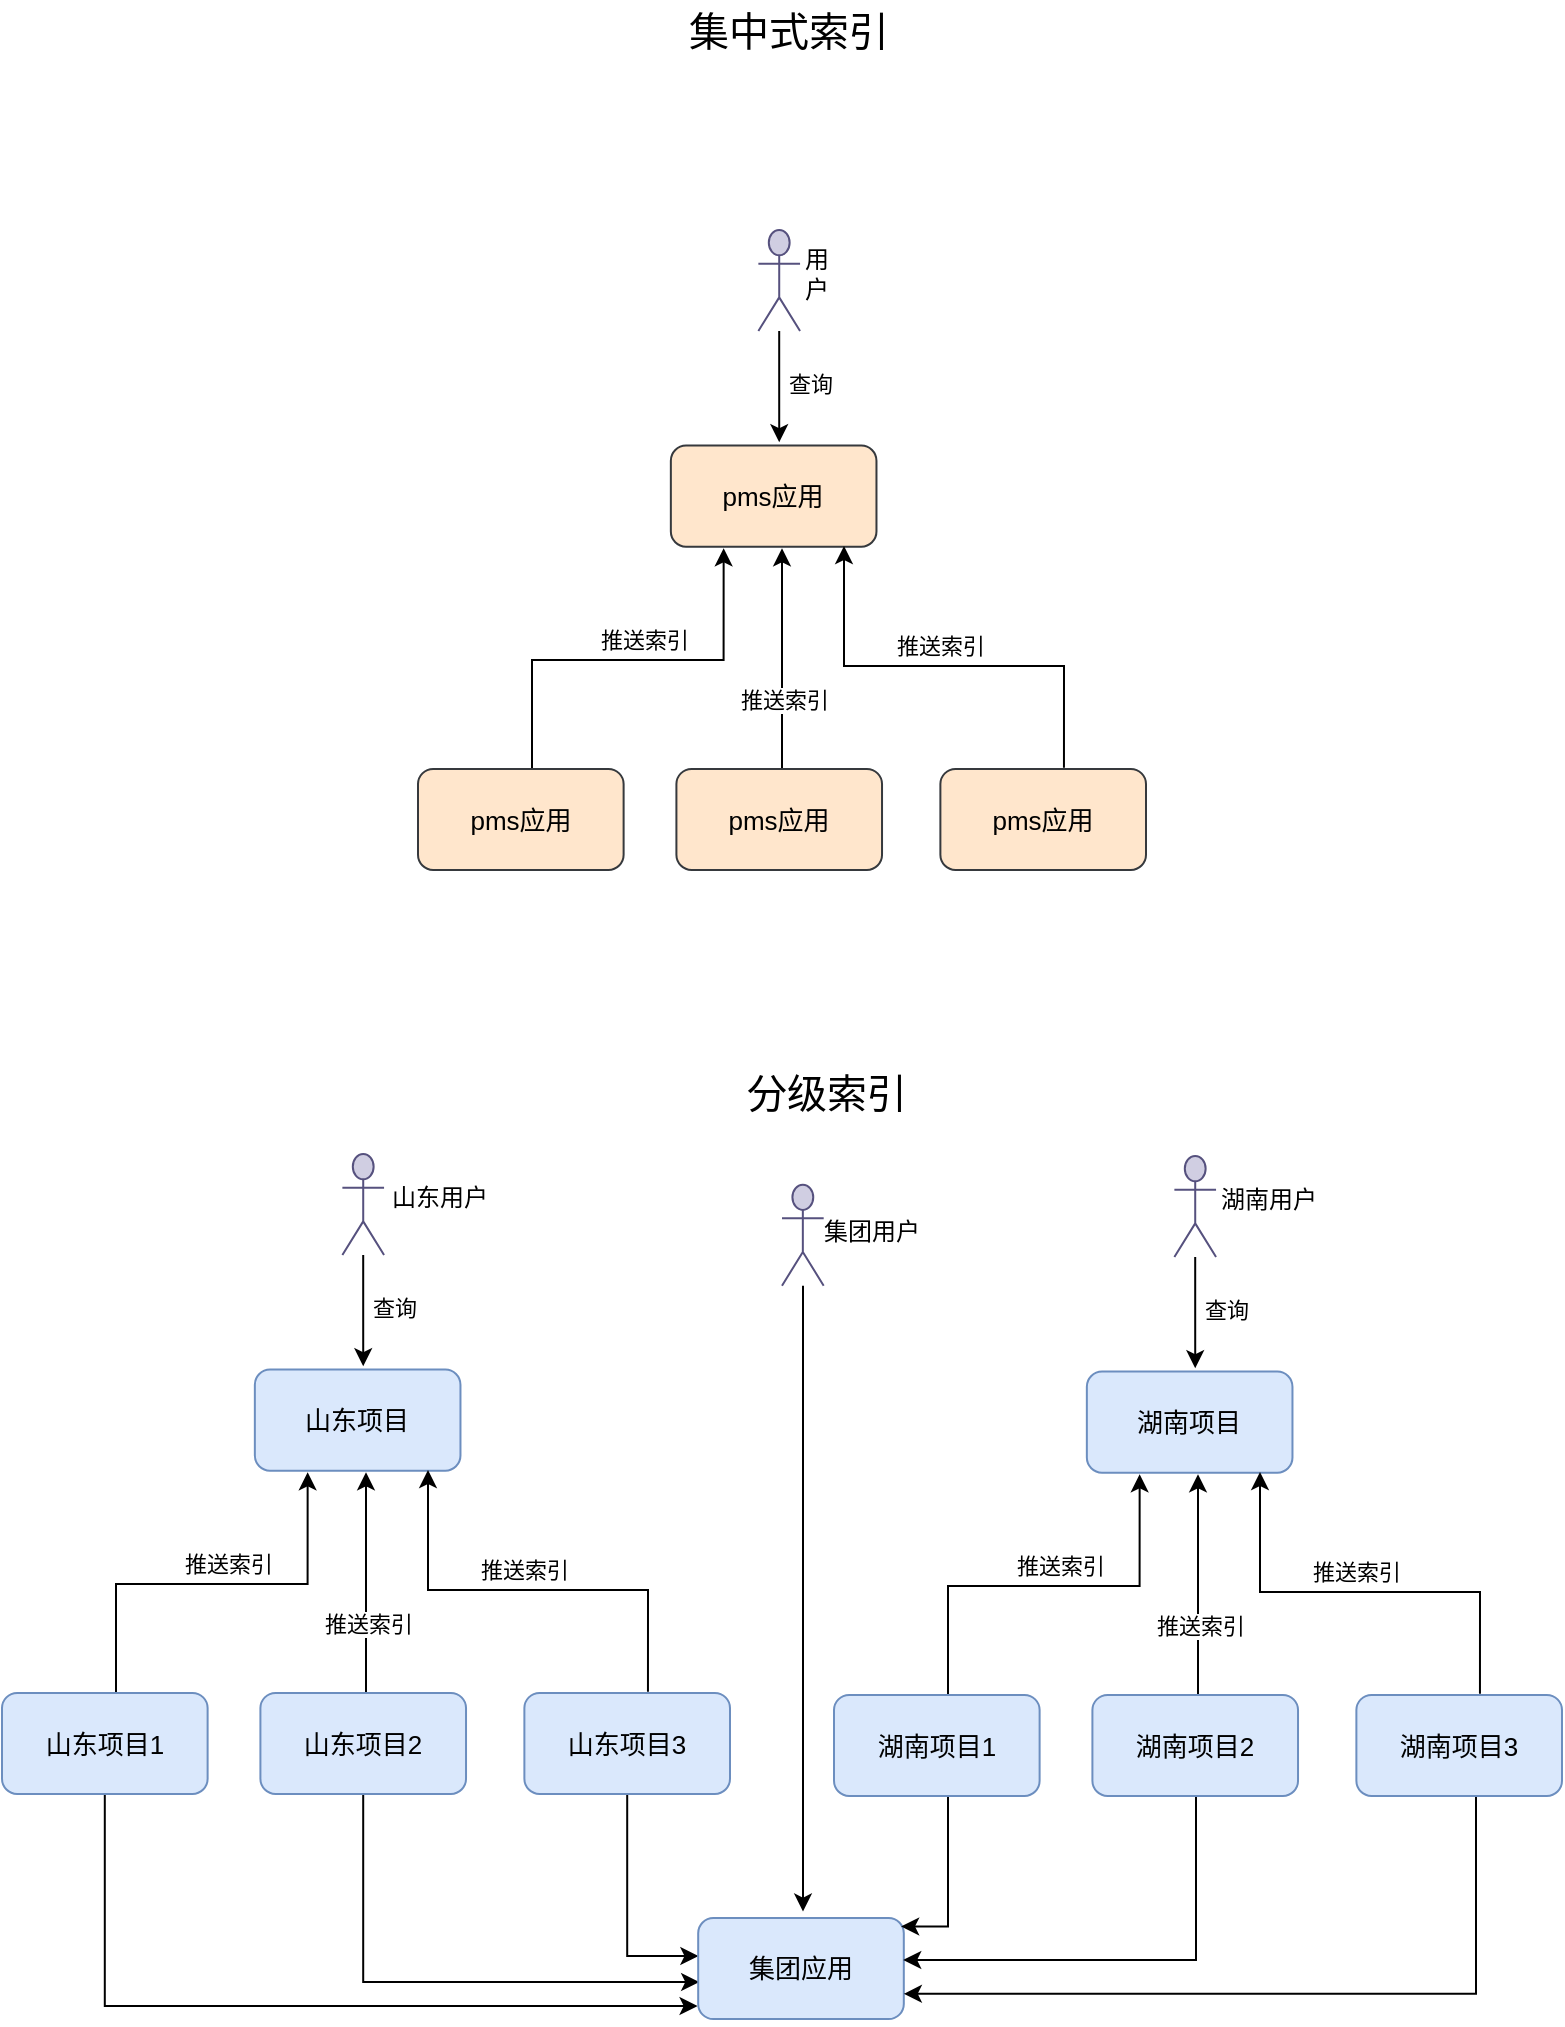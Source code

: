 <mxfile version="17.1.3" type="github">
  <diagram id="IxEaBiBY9RQ0BZ5e8lzB" name="Page-1">
    <mxGraphModel dx="2034" dy="684" grid="0" gridSize="10" guides="1" tooltips="1" connect="1" arrows="1" fold="1" page="0" pageScale="1" pageWidth="827" pageHeight="1169" math="0" shadow="0">
      <root>
        <mxCell id="0" />
        <mxCell id="1" parent="0" />
        <mxCell id="cor3wmo5FigD4dXmAoRj-24" value="集中式索引" style="text;html=1;strokeColor=none;fillColor=none;align=center;verticalAlign=middle;whiteSpace=wrap;rounded=0;shadow=0;glass=0;dashed=1;sketch=0;fontSize=20;" parent="1" vertex="1">
          <mxGeometry x="-248" y="104" width="205" height="30" as="geometry" />
        </mxCell>
        <mxCell id="QXWCF3GEC1Rd_kHdMB5l-18" value="分级索引" style="text;html=1;strokeColor=none;fillColor=none;align=center;verticalAlign=middle;whiteSpace=wrap;rounded=0;shadow=0;glass=0;dashed=1;sketch=0;fontSize=20;" vertex="1" parent="1">
          <mxGeometry x="-229" y="635" width="205" height="30" as="geometry" />
        </mxCell>
        <mxCell id="QXWCF3GEC1Rd_kHdMB5l-98" value="" style="group" vertex="1" connectable="0" parent="1">
          <mxGeometry x="-331" y="219" width="364" height="320" as="geometry" />
        </mxCell>
        <mxCell id="QXWCF3GEC1Rd_kHdMB5l-47" style="edgeStyle=orthogonalEdgeStyle;rounded=0;orthogonalLoop=1;jettySize=auto;html=1;endArrow=classic;endFill=1;" edge="1" parent="QXWCF3GEC1Rd_kHdMB5l-98" source="cor3wmo5FigD4dXmAoRj-1">
          <mxGeometry relative="1" as="geometry">
            <mxPoint x="180.611" y="106.105" as="targetPoint" />
          </mxGeometry>
        </mxCell>
        <mxCell id="QXWCF3GEC1Rd_kHdMB5l-48" value="查询" style="edgeLabel;html=1;align=center;verticalAlign=middle;resizable=0;points=[];" vertex="1" connectable="0" parent="QXWCF3GEC1Rd_kHdMB5l-47">
          <mxGeometry x="-0.287" y="1" relative="1" as="geometry">
            <mxPoint x="14" y="6" as="offset" />
          </mxGeometry>
        </mxCell>
        <mxCell id="cor3wmo5FigD4dXmAoRj-1" value="" style="shape=umlActor;verticalLabelPosition=bottom;verticalAlign=top;html=1;outlineConnect=0;fillColor=#d0cee2;strokeColor=#56517e;fontSize=13;" parent="QXWCF3GEC1Rd_kHdMB5l-98" vertex="1">
          <mxGeometry x="170.191" width="20.84" height="50.526" as="geometry" />
        </mxCell>
        <mxCell id="QXWCF3GEC1Rd_kHdMB5l-7" style="edgeStyle=orthogonalEdgeStyle;rounded=0;orthogonalLoop=1;jettySize=auto;html=1;endArrow=classic;endFill=1;" edge="1" parent="QXWCF3GEC1Rd_kHdMB5l-98" source="cor3wmo5FigD4dXmAoRj-25">
          <mxGeometry relative="1" as="geometry">
            <mxPoint x="152.824" y="159.158" as="targetPoint" />
            <Array as="points">
              <mxPoint x="57" y="215" />
              <mxPoint x="153" y="215" />
            </Array>
          </mxGeometry>
        </mxCell>
        <mxCell id="QXWCF3GEC1Rd_kHdMB5l-8" value="推送索引" style="edgeLabel;html=1;align=center;verticalAlign=middle;resizable=0;points=[];" vertex="1" connectable="0" parent="QXWCF3GEC1Rd_kHdMB5l-7">
          <mxGeometry x="-0.129" y="-1" relative="1" as="geometry">
            <mxPoint x="20" y="-11" as="offset" />
          </mxGeometry>
        </mxCell>
        <mxCell id="cor3wmo5FigD4dXmAoRj-25" value="pms应用" style="rounded=1;whiteSpace=wrap;html=1;shadow=0;glass=0;sketch=0;fontSize=13;fillColor=#FFE6CC;strokeColor=#36393d;" parent="QXWCF3GEC1Rd_kHdMB5l-98" vertex="1">
          <mxGeometry y="269.474" width="102.809" height="50.526" as="geometry" />
        </mxCell>
        <mxCell id="cor3wmo5FigD4dXmAoRj-27" value="pms应用" style="rounded=1;whiteSpace=wrap;html=1;shadow=0;glass=0;sketch=0;fontSize=13;fillColor=#FFE6CC;strokeColor=#36393d;" parent="QXWCF3GEC1Rd_kHdMB5l-98" vertex="1">
          <mxGeometry x="261.191" y="269.474" width="102.809" height="50.526" as="geometry" />
        </mxCell>
        <mxCell id="QXWCF3GEC1Rd_kHdMB5l-3" style="edgeStyle=orthogonalEdgeStyle;rounded=0;orthogonalLoop=1;jettySize=auto;html=1;exitX=1;exitY=0.5;exitDx=0;exitDy=0;endArrow=classic;endFill=1;" edge="1" parent="QXWCF3GEC1Rd_kHdMB5l-98" source="cor3wmo5FigD4dXmAoRj-28">
          <mxGeometry relative="1" as="geometry">
            <mxPoint x="182" y="159.158" as="targetPoint" />
            <Array as="points">
              <mxPoint x="182" y="294.737" />
            </Array>
          </mxGeometry>
        </mxCell>
        <mxCell id="QXWCF3GEC1Rd_kHdMB5l-11" value="推送索引" style="edgeLabel;html=1;align=center;verticalAlign=middle;resizable=0;points=[];" vertex="1" connectable="0" parent="QXWCF3GEC1Rd_kHdMB5l-3">
          <mxGeometry x="-0.541" relative="1" as="geometry">
            <mxPoint x="4" y="-10" as="offset" />
          </mxGeometry>
        </mxCell>
        <mxCell id="QXWCF3GEC1Rd_kHdMB5l-45" value="推送索引" style="edgeLabel;html=1;align=center;verticalAlign=middle;resizable=0;points=[];" vertex="1" connectable="0" parent="QXWCF3GEC1Rd_kHdMB5l-3">
          <mxGeometry x="0.167" y="-1" relative="1" as="geometry">
            <mxPoint y="-1" as="offset" />
          </mxGeometry>
        </mxCell>
        <mxCell id="cor3wmo5FigD4dXmAoRj-28" value="pms应用" style="rounded=1;whiteSpace=wrap;html=1;shadow=0;glass=0;sketch=0;fontSize=13;fillColor=#FFE6CC;strokeColor=#36393d;" parent="QXWCF3GEC1Rd_kHdMB5l-98" vertex="1">
          <mxGeometry x="129.206" y="269.474" width="102.809" height="50.526" as="geometry" />
        </mxCell>
        <mxCell id="QXWCF3GEC1Rd_kHdMB5l-1" value="pms应用" style="rounded=1;whiteSpace=wrap;html=1;shadow=0;glass=0;sketch=0;fontSize=13;fillColor=#FFE6CC;strokeColor=#36393d;" vertex="1" parent="QXWCF3GEC1Rd_kHdMB5l-98">
          <mxGeometry x="126.427" y="107.789" width="102.809" height="50.526" as="geometry" />
        </mxCell>
        <mxCell id="QXWCF3GEC1Rd_kHdMB5l-4" style="edgeStyle=orthogonalEdgeStyle;rounded=0;orthogonalLoop=1;jettySize=auto;html=1;exitX=0.601;exitY=-0.012;exitDx=0;exitDy=0;endArrow=classic;endFill=1;exitPerimeter=0;" edge="1" parent="QXWCF3GEC1Rd_kHdMB5l-98" source="cor3wmo5FigD4dXmAoRj-27">
          <mxGeometry relative="1" as="geometry">
            <mxPoint x="213" y="158" as="targetPoint" />
            <Array as="points">
              <mxPoint x="323" y="218" />
              <mxPoint x="213" y="218" />
            </Array>
          </mxGeometry>
        </mxCell>
        <mxCell id="QXWCF3GEC1Rd_kHdMB5l-9" value="&lt;span style=&quot;color: rgba(0 , 0 , 0 , 0) ; font-family: monospace ; font-size: 0px&quot;&gt;%3CmxGraphModel%3E%3Croot%3E%3CmxCell%20id%3D%220%22%2F%3E%3CmxCell%20id%3D%221%22%20parent%3D%220%22%2F%3E%3CmxCell%20id%3D%222%22%20value%3D%22%E8%BF%9C%E7%A8%8Bpms%E5%BA%94%E7%94%A8%22%20style%3D%22rounded%3D1%3BwhiteSpace%3Dwrap%3Bhtml%3D1%3Bshadow%3D0%3Bglass%3D0%3Bsketch%3D0%3BfontSize%3D13%3BfillColor%3D%23FFE6CC%3BstrokeColor%3D%2336393d%3B%22%20vertex%3D%221%22%20parent%3D%221%22%3E%3CmxGeometry%20x%3D%22-298%22%20y%3D%22304%22%20width%3D%22148%22%20height%3D%2260%22%20as%3D%22geometry%22%2F%3E%3C%2FmxCell%3E%3C%2Froot%3E%3C%2FmxGraphModel%3E&lt;/span&gt;" style="edgeLabel;html=1;align=center;verticalAlign=middle;resizable=0;points=[];" vertex="1" connectable="0" parent="QXWCF3GEC1Rd_kHdMB5l-4">
          <mxGeometry x="-0.079" y="-2" relative="1" as="geometry">
            <mxPoint y="1" as="offset" />
          </mxGeometry>
        </mxCell>
        <mxCell id="QXWCF3GEC1Rd_kHdMB5l-10" value="推送索引" style="edgeLabel;html=1;align=center;verticalAlign=middle;resizable=0;points=[];" vertex="1" connectable="0" parent="QXWCF3GEC1Rd_kHdMB5l-4">
          <mxGeometry x="-0.206" y="3" relative="1" as="geometry">
            <mxPoint x="-26" y="-13" as="offset" />
          </mxGeometry>
        </mxCell>
        <mxCell id="QXWCF3GEC1Rd_kHdMB5l-14" value="用户" style="text;html=1;strokeColor=none;fillColor=none;align=center;verticalAlign=middle;whiteSpace=wrap;rounded=0;" vertex="1" parent="QXWCF3GEC1Rd_kHdMB5l-98">
          <mxGeometry x="188.252" y="14.316" width="22.924" height="16" as="geometry" />
        </mxCell>
        <mxCell id="QXWCF3GEC1Rd_kHdMB5l-100" style="edgeStyle=orthogonalEdgeStyle;rounded=0;orthogonalLoop=1;jettySize=auto;html=1;endArrow=classic;endFill=1;" edge="1" parent="1" source="QXWCF3GEC1Rd_kHdMB5l-102">
          <mxGeometry relative="1" as="geometry">
            <mxPoint x="-358.389" y="787.105" as="targetPoint" />
          </mxGeometry>
        </mxCell>
        <mxCell id="QXWCF3GEC1Rd_kHdMB5l-101" value="查询" style="edgeLabel;html=1;align=center;verticalAlign=middle;resizable=0;points=[];" vertex="1" connectable="0" parent="QXWCF3GEC1Rd_kHdMB5l-100">
          <mxGeometry x="-0.287" y="1" relative="1" as="geometry">
            <mxPoint x="14" y="6" as="offset" />
          </mxGeometry>
        </mxCell>
        <mxCell id="QXWCF3GEC1Rd_kHdMB5l-103" style="edgeStyle=orthogonalEdgeStyle;rounded=0;orthogonalLoop=1;jettySize=auto;html=1;endArrow=classic;endFill=1;" edge="1" parent="1" source="QXWCF3GEC1Rd_kHdMB5l-105">
          <mxGeometry relative="1" as="geometry">
            <mxPoint x="-386.176" y="840.158" as="targetPoint" />
            <Array as="points">
              <mxPoint x="-482" y="896" />
              <mxPoint x="-386" y="896" />
            </Array>
          </mxGeometry>
        </mxCell>
        <mxCell id="QXWCF3GEC1Rd_kHdMB5l-104" value="推送索引" style="edgeLabel;html=1;align=center;verticalAlign=middle;resizable=0;points=[];" vertex="1" connectable="0" parent="QXWCF3GEC1Rd_kHdMB5l-103">
          <mxGeometry x="-0.129" y="-1" relative="1" as="geometry">
            <mxPoint x="20" y="-11" as="offset" />
          </mxGeometry>
        </mxCell>
        <mxCell id="QXWCF3GEC1Rd_kHdMB5l-134" style="edgeStyle=orthogonalEdgeStyle;rounded=0;orthogonalLoop=1;jettySize=auto;html=1;endArrow=classic;endFill=1;entryX=-0.003;entryY=0.887;entryDx=0;entryDy=0;entryPerimeter=0;" edge="1" parent="1" source="QXWCF3GEC1Rd_kHdMB5l-105" target="QXWCF3GEC1Rd_kHdMB5l-133">
          <mxGeometry relative="1" as="geometry">
            <mxPoint x="-210" y="1108" as="targetPoint" />
            <Array as="points">
              <mxPoint x="-488" y="1107" />
              <mxPoint x="-191" y="1107" />
            </Array>
          </mxGeometry>
        </mxCell>
        <mxCell id="QXWCF3GEC1Rd_kHdMB5l-105" value="山东项目1" style="rounded=1;whiteSpace=wrap;html=1;shadow=0;glass=0;sketch=0;fontSize=13;fillColor=#dae8fc;strokeColor=#6c8ebf;" vertex="1" parent="1">
          <mxGeometry x="-539" y="950.474" width="102.809" height="50.526" as="geometry" />
        </mxCell>
        <mxCell id="QXWCF3GEC1Rd_kHdMB5l-136" style="edgeStyle=orthogonalEdgeStyle;rounded=0;orthogonalLoop=1;jettySize=auto;html=1;entryX=0.001;entryY=0.364;entryDx=0;entryDy=0;endArrow=classic;endFill=1;entryPerimeter=0;" edge="1" parent="1" source="QXWCF3GEC1Rd_kHdMB5l-106" target="QXWCF3GEC1Rd_kHdMB5l-133">
          <mxGeometry relative="1" as="geometry">
            <Array as="points">
              <mxPoint x="-226" y="1082" />
              <mxPoint x="-191" y="1082" />
            </Array>
          </mxGeometry>
        </mxCell>
        <mxCell id="QXWCF3GEC1Rd_kHdMB5l-106" value="山东项目3" style="rounded=1;whiteSpace=wrap;html=1;shadow=0;glass=0;sketch=0;fontSize=13;fillColor=#dae8fc;strokeColor=#6c8ebf;" vertex="1" parent="1">
          <mxGeometry x="-277.809" y="950.474" width="102.809" height="50.526" as="geometry" />
        </mxCell>
        <mxCell id="QXWCF3GEC1Rd_kHdMB5l-107" style="edgeStyle=orthogonalEdgeStyle;rounded=0;orthogonalLoop=1;jettySize=auto;html=1;exitX=1;exitY=0.5;exitDx=0;exitDy=0;endArrow=classic;endFill=1;" edge="1" parent="1" source="QXWCF3GEC1Rd_kHdMB5l-110">
          <mxGeometry relative="1" as="geometry">
            <mxPoint x="-357" y="840.158" as="targetPoint" />
            <Array as="points">
              <mxPoint x="-357" y="975.737" />
            </Array>
          </mxGeometry>
        </mxCell>
        <mxCell id="QXWCF3GEC1Rd_kHdMB5l-108" value="推送索引" style="edgeLabel;html=1;align=center;verticalAlign=middle;resizable=0;points=[];" vertex="1" connectable="0" parent="QXWCF3GEC1Rd_kHdMB5l-107">
          <mxGeometry x="-0.541" relative="1" as="geometry">
            <mxPoint x="4" y="-10" as="offset" />
          </mxGeometry>
        </mxCell>
        <mxCell id="QXWCF3GEC1Rd_kHdMB5l-109" value="推送索引" style="edgeLabel;html=1;align=center;verticalAlign=middle;resizable=0;points=[];" vertex="1" connectable="0" parent="QXWCF3GEC1Rd_kHdMB5l-107">
          <mxGeometry x="0.167" y="-1" relative="1" as="geometry">
            <mxPoint y="-1" as="offset" />
          </mxGeometry>
        </mxCell>
        <mxCell id="QXWCF3GEC1Rd_kHdMB5l-135" style="edgeStyle=orthogonalEdgeStyle;rounded=0;orthogonalLoop=1;jettySize=auto;html=1;entryX=0.005;entryY=0.625;entryDx=0;entryDy=0;endArrow=classic;endFill=1;entryPerimeter=0;" edge="1" parent="1" source="QXWCF3GEC1Rd_kHdMB5l-110" target="QXWCF3GEC1Rd_kHdMB5l-133">
          <mxGeometry relative="1" as="geometry">
            <Array as="points">
              <mxPoint x="-358" y="1095" />
              <mxPoint x="-190" y="1095" />
            </Array>
          </mxGeometry>
        </mxCell>
        <mxCell id="QXWCF3GEC1Rd_kHdMB5l-110" value="山东项目2" style="rounded=1;whiteSpace=wrap;html=1;shadow=0;glass=0;sketch=0;fontSize=13;fillColor=#dae8fc;strokeColor=#6c8ebf;" vertex="1" parent="1">
          <mxGeometry x="-409.794" y="950.474" width="102.809" height="50.526" as="geometry" />
        </mxCell>
        <mxCell id="QXWCF3GEC1Rd_kHdMB5l-111" value="山东项目" style="rounded=1;whiteSpace=wrap;html=1;shadow=0;glass=0;sketch=0;fontSize=13;fillColor=#dae8fc;strokeColor=#6c8ebf;" vertex="1" parent="1">
          <mxGeometry x="-412.573" y="788.789" width="102.809" height="50.526" as="geometry" />
        </mxCell>
        <mxCell id="QXWCF3GEC1Rd_kHdMB5l-112" style="edgeStyle=orthogonalEdgeStyle;rounded=0;orthogonalLoop=1;jettySize=auto;html=1;exitX=0.601;exitY=-0.012;exitDx=0;exitDy=0;endArrow=classic;endFill=1;exitPerimeter=0;" edge="1" parent="1" source="QXWCF3GEC1Rd_kHdMB5l-106">
          <mxGeometry relative="1" as="geometry">
            <mxPoint x="-326" y="839" as="targetPoint" />
            <Array as="points">
              <mxPoint x="-216" y="899" />
              <mxPoint x="-326" y="899" />
            </Array>
          </mxGeometry>
        </mxCell>
        <mxCell id="QXWCF3GEC1Rd_kHdMB5l-113" value="&lt;span style=&quot;color: rgba(0 , 0 , 0 , 0) ; font-family: monospace ; font-size: 0px&quot;&gt;%3CmxGraphModel%3E%3Croot%3E%3CmxCell%20id%3D%220%22%2F%3E%3CmxCell%20id%3D%221%22%20parent%3D%220%22%2F%3E%3CmxCell%20id%3D%222%22%20value%3D%22%E8%BF%9C%E7%A8%8Bpms%E5%BA%94%E7%94%A8%22%20style%3D%22rounded%3D1%3BwhiteSpace%3Dwrap%3Bhtml%3D1%3Bshadow%3D0%3Bglass%3D0%3Bsketch%3D0%3BfontSize%3D13%3BfillColor%3D%23FFE6CC%3BstrokeColor%3D%2336393d%3B%22%20vertex%3D%221%22%20parent%3D%221%22%3E%3CmxGeometry%20x%3D%22-298%22%20y%3D%22304%22%20width%3D%22148%22%20height%3D%2260%22%20as%3D%22geometry%22%2F%3E%3C%2FmxCell%3E%3C%2Froot%3E%3C%2FmxGraphModel%3E&lt;/span&gt;" style="edgeLabel;html=1;align=center;verticalAlign=middle;resizable=0;points=[];" vertex="1" connectable="0" parent="QXWCF3GEC1Rd_kHdMB5l-112">
          <mxGeometry x="-0.079" y="-2" relative="1" as="geometry">
            <mxPoint y="1" as="offset" />
          </mxGeometry>
        </mxCell>
        <mxCell id="QXWCF3GEC1Rd_kHdMB5l-114" value="推送索引" style="edgeLabel;html=1;align=center;verticalAlign=middle;resizable=0;points=[];" vertex="1" connectable="0" parent="QXWCF3GEC1Rd_kHdMB5l-112">
          <mxGeometry x="-0.206" y="3" relative="1" as="geometry">
            <mxPoint x="-26" y="-13" as="offset" />
          </mxGeometry>
        </mxCell>
        <mxCell id="QXWCF3GEC1Rd_kHdMB5l-133" value="集团应用" style="rounded=1;whiteSpace=wrap;html=1;shadow=0;glass=0;sketch=0;fontSize=13;fillColor=#dae8fc;strokeColor=#6c8ebf;" vertex="1" parent="1">
          <mxGeometry x="-190.903" y="1062.999" width="102.809" height="50.526" as="geometry" />
        </mxCell>
        <mxCell id="QXWCF3GEC1Rd_kHdMB5l-138" style="edgeStyle=elbowEdgeStyle;rounded=0;orthogonalLoop=1;jettySize=auto;html=1;endArrow=classic;endFill=1;entryX=0.987;entryY=0.083;entryDx=0;entryDy=0;entryPerimeter=0;" edge="1" parent="1" source="QXWCF3GEC1Rd_kHdMB5l-122" target="QXWCF3GEC1Rd_kHdMB5l-133">
          <mxGeometry relative="1" as="geometry">
            <mxPoint x="-65.5" y="1042" as="targetPoint" />
            <Array as="points">
              <mxPoint x="-66" y="1078" />
              <mxPoint x="-62" y="1036" />
            </Array>
          </mxGeometry>
        </mxCell>
        <mxCell id="QXWCF3GEC1Rd_kHdMB5l-139" style="edgeStyle=elbowEdgeStyle;rounded=0;orthogonalLoop=1;jettySize=auto;html=1;entryX=0.997;entryY=0.415;entryDx=0;entryDy=0;entryPerimeter=0;endArrow=classic;endFill=1;" edge="1" parent="1" source="QXWCF3GEC1Rd_kHdMB5l-127" target="QXWCF3GEC1Rd_kHdMB5l-133">
          <mxGeometry relative="1" as="geometry">
            <Array as="points">
              <mxPoint x="58" y="1025" />
            </Array>
          </mxGeometry>
        </mxCell>
        <mxCell id="QXWCF3GEC1Rd_kHdMB5l-140" style="edgeStyle=elbowEdgeStyle;rounded=0;orthogonalLoop=1;jettySize=auto;html=1;entryX=1;entryY=0.75;entryDx=0;entryDy=0;endArrow=classic;endFill=1;" edge="1" parent="1" source="QXWCF3GEC1Rd_kHdMB5l-123" target="QXWCF3GEC1Rd_kHdMB5l-133">
          <mxGeometry relative="1" as="geometry">
            <Array as="points">
              <mxPoint x="198" y="1041" />
            </Array>
          </mxGeometry>
        </mxCell>
        <mxCell id="QXWCF3GEC1Rd_kHdMB5l-144" value="" style="group" vertex="1" connectable="0" parent="1">
          <mxGeometry x="-368.809" y="681" width="79.809" height="50.526" as="geometry" />
        </mxCell>
        <mxCell id="QXWCF3GEC1Rd_kHdMB5l-102" value="" style="shape=umlActor;verticalLabelPosition=bottom;verticalAlign=top;html=1;outlineConnect=0;fillColor=#d0cee2;strokeColor=#56517e;fontSize=13;" vertex="1" parent="QXWCF3GEC1Rd_kHdMB5l-144">
          <mxGeometry width="20.84" height="50.526" as="geometry" />
        </mxCell>
        <mxCell id="QXWCF3GEC1Rd_kHdMB5l-115" value="山东用户" style="text;html=1;strokeColor=none;fillColor=none;align=center;verticalAlign=middle;whiteSpace=wrap;rounded=0;" vertex="1" parent="QXWCF3GEC1Rd_kHdMB5l-144">
          <mxGeometry x="18.059" y="14.32" width="61.75" height="16" as="geometry" />
        </mxCell>
        <mxCell id="QXWCF3GEC1Rd_kHdMB5l-152" style="edgeStyle=elbowEdgeStyle;rounded=0;orthogonalLoop=1;jettySize=auto;html=1;entryX=0.344;entryY=-0.064;entryDx=0;entryDy=0;entryPerimeter=0;endArrow=classic;endFill=1;" edge="1" parent="1" source="QXWCF3GEC1Rd_kHdMB5l-150">
          <mxGeometry relative="1" as="geometry">
            <mxPoint x="-138.536" y="1059.766" as="targetPoint" />
          </mxGeometry>
        </mxCell>
        <mxCell id="QXWCF3GEC1Rd_kHdMB5l-150" value="" style="shape=umlActor;verticalLabelPosition=bottom;verticalAlign=top;html=1;outlineConnect=0;fillColor=#d0cee2;strokeColor=#56517e;fontSize=13;" vertex="1" parent="1">
          <mxGeometry x="-148.999" y="696.32" width="20.84" height="50.526" as="geometry" />
        </mxCell>
        <mxCell id="QXWCF3GEC1Rd_kHdMB5l-117" style="edgeStyle=orthogonalEdgeStyle;rounded=0;orthogonalLoop=1;jettySize=auto;html=1;endArrow=classic;endFill=1;" edge="1" parent="1" source="QXWCF3GEC1Rd_kHdMB5l-119">
          <mxGeometry relative="1" as="geometry">
            <mxPoint x="57.611" y="788.105" as="targetPoint" />
          </mxGeometry>
        </mxCell>
        <mxCell id="QXWCF3GEC1Rd_kHdMB5l-118" value="查询" style="edgeLabel;html=1;align=center;verticalAlign=middle;resizable=0;points=[];" vertex="1" connectable="0" parent="QXWCF3GEC1Rd_kHdMB5l-117">
          <mxGeometry x="-0.287" y="1" relative="1" as="geometry">
            <mxPoint x="14" y="6" as="offset" />
          </mxGeometry>
        </mxCell>
        <mxCell id="QXWCF3GEC1Rd_kHdMB5l-119" value="" style="shape=umlActor;verticalLabelPosition=bottom;verticalAlign=top;html=1;outlineConnect=0;fillColor=#d0cee2;strokeColor=#56517e;fontSize=13;" vertex="1" parent="1">
          <mxGeometry x="47.191" y="682" width="20.84" height="50.526" as="geometry" />
        </mxCell>
        <mxCell id="QXWCF3GEC1Rd_kHdMB5l-120" style="edgeStyle=orthogonalEdgeStyle;rounded=0;orthogonalLoop=1;jettySize=auto;html=1;endArrow=classic;endFill=1;" edge="1" parent="1" source="QXWCF3GEC1Rd_kHdMB5l-122">
          <mxGeometry relative="1" as="geometry">
            <mxPoint x="29.824" y="841.158" as="targetPoint" />
            <Array as="points">
              <mxPoint x="-66" y="897" />
              <mxPoint x="30" y="897" />
            </Array>
          </mxGeometry>
        </mxCell>
        <mxCell id="QXWCF3GEC1Rd_kHdMB5l-121" value="推送索引" style="edgeLabel;html=1;align=center;verticalAlign=middle;resizable=0;points=[];" vertex="1" connectable="0" parent="QXWCF3GEC1Rd_kHdMB5l-120">
          <mxGeometry x="-0.129" y="-1" relative="1" as="geometry">
            <mxPoint x="20" y="-11" as="offset" />
          </mxGeometry>
        </mxCell>
        <mxCell id="QXWCF3GEC1Rd_kHdMB5l-122" value="湖南项目1" style="rounded=1;whiteSpace=wrap;html=1;shadow=0;glass=0;sketch=0;fontSize=13;fillColor=#dae8fc;strokeColor=#6c8ebf;" vertex="1" parent="1">
          <mxGeometry x="-123" y="951.474" width="102.809" height="50.526" as="geometry" />
        </mxCell>
        <mxCell id="QXWCF3GEC1Rd_kHdMB5l-123" value="湖南项目3" style="rounded=1;whiteSpace=wrap;html=1;shadow=0;glass=0;sketch=0;fontSize=13;fillColor=#dae8fc;strokeColor=#6c8ebf;" vertex="1" parent="1">
          <mxGeometry x="138.191" y="951.474" width="102.809" height="50.526" as="geometry" />
        </mxCell>
        <mxCell id="QXWCF3GEC1Rd_kHdMB5l-124" style="edgeStyle=orthogonalEdgeStyle;rounded=0;orthogonalLoop=1;jettySize=auto;html=1;exitX=1;exitY=0.5;exitDx=0;exitDy=0;endArrow=classic;endFill=1;" edge="1" parent="1" source="QXWCF3GEC1Rd_kHdMB5l-127">
          <mxGeometry relative="1" as="geometry">
            <mxPoint x="59" y="841.158" as="targetPoint" />
            <Array as="points">
              <mxPoint x="59" y="976.737" />
            </Array>
          </mxGeometry>
        </mxCell>
        <mxCell id="QXWCF3GEC1Rd_kHdMB5l-125" value="推送索引" style="edgeLabel;html=1;align=center;verticalAlign=middle;resizable=0;points=[];" vertex="1" connectable="0" parent="QXWCF3GEC1Rd_kHdMB5l-124">
          <mxGeometry x="-0.541" relative="1" as="geometry">
            <mxPoint x="4" y="-10" as="offset" />
          </mxGeometry>
        </mxCell>
        <mxCell id="QXWCF3GEC1Rd_kHdMB5l-126" value="推送索引" style="edgeLabel;html=1;align=center;verticalAlign=middle;resizable=0;points=[];" vertex="1" connectable="0" parent="QXWCF3GEC1Rd_kHdMB5l-124">
          <mxGeometry x="0.167" y="-1" relative="1" as="geometry">
            <mxPoint y="-1" as="offset" />
          </mxGeometry>
        </mxCell>
        <mxCell id="QXWCF3GEC1Rd_kHdMB5l-127" value="湖南项目2" style="rounded=1;whiteSpace=wrap;html=1;shadow=0;glass=0;sketch=0;fontSize=13;fillColor=#dae8fc;strokeColor=#6c8ebf;" vertex="1" parent="1">
          <mxGeometry x="6.206" y="951.474" width="102.809" height="50.526" as="geometry" />
        </mxCell>
        <mxCell id="QXWCF3GEC1Rd_kHdMB5l-128" value="湖南项目" style="rounded=1;whiteSpace=wrap;html=1;shadow=0;glass=0;sketch=0;fontSize=13;fillColor=#dae8fc;strokeColor=#6c8ebf;" vertex="1" parent="1">
          <mxGeometry x="3.427" y="789.789" width="102.809" height="50.526" as="geometry" />
        </mxCell>
        <mxCell id="QXWCF3GEC1Rd_kHdMB5l-129" style="edgeStyle=orthogonalEdgeStyle;rounded=0;orthogonalLoop=1;jettySize=auto;html=1;exitX=0.601;exitY=-0.012;exitDx=0;exitDy=0;endArrow=classic;endFill=1;exitPerimeter=0;" edge="1" parent="1" source="QXWCF3GEC1Rd_kHdMB5l-123">
          <mxGeometry relative="1" as="geometry">
            <mxPoint x="90" y="840" as="targetPoint" />
            <Array as="points">
              <mxPoint x="200" y="900" />
              <mxPoint x="90" y="900" />
            </Array>
          </mxGeometry>
        </mxCell>
        <mxCell id="QXWCF3GEC1Rd_kHdMB5l-130" value="&lt;span style=&quot;color: rgba(0 , 0 , 0 , 0) ; font-family: monospace ; font-size: 0px&quot;&gt;%3CmxGraphModel%3E%3Croot%3E%3CmxCell%20id%3D%220%22%2F%3E%3CmxCell%20id%3D%221%22%20parent%3D%220%22%2F%3E%3CmxCell%20id%3D%222%22%20value%3D%22%E8%BF%9C%E7%A8%8Bpms%E5%BA%94%E7%94%A8%22%20style%3D%22rounded%3D1%3BwhiteSpace%3Dwrap%3Bhtml%3D1%3Bshadow%3D0%3Bglass%3D0%3Bsketch%3D0%3BfontSize%3D13%3BfillColor%3D%23FFE6CC%3BstrokeColor%3D%2336393d%3B%22%20vertex%3D%221%22%20parent%3D%221%22%3E%3CmxGeometry%20x%3D%22-298%22%20y%3D%22304%22%20width%3D%22148%22%20height%3D%2260%22%20as%3D%22geometry%22%2F%3E%3C%2FmxCell%3E%3C%2Froot%3E%3C%2FmxGraphModel%3E&lt;/span&gt;" style="edgeLabel;html=1;align=center;verticalAlign=middle;resizable=0;points=[];" vertex="1" connectable="0" parent="QXWCF3GEC1Rd_kHdMB5l-129">
          <mxGeometry x="-0.079" y="-2" relative="1" as="geometry">
            <mxPoint y="1" as="offset" />
          </mxGeometry>
        </mxCell>
        <mxCell id="QXWCF3GEC1Rd_kHdMB5l-131" value="推送索引" style="edgeLabel;html=1;align=center;verticalAlign=middle;resizable=0;points=[];" vertex="1" connectable="0" parent="QXWCF3GEC1Rd_kHdMB5l-129">
          <mxGeometry x="-0.206" y="3" relative="1" as="geometry">
            <mxPoint x="-26" y="-13" as="offset" />
          </mxGeometry>
        </mxCell>
        <mxCell id="QXWCF3GEC1Rd_kHdMB5l-132" value="湖南用户" style="text;html=1;strokeColor=none;fillColor=none;align=center;verticalAlign=middle;whiteSpace=wrap;rounded=0;" vertex="1" parent="1">
          <mxGeometry x="65.25" y="696.32" width="58.75" height="16" as="geometry" />
        </mxCell>
        <mxCell id="QXWCF3GEC1Rd_kHdMB5l-151" value="集团用户" style="text;html=1;strokeColor=none;fillColor=none;align=center;verticalAlign=middle;whiteSpace=wrap;rounded=0;" vertex="1" parent="1">
          <mxGeometry x="-135" y="712.32" width="61.75" height="16" as="geometry" />
        </mxCell>
      </root>
    </mxGraphModel>
  </diagram>
</mxfile>
